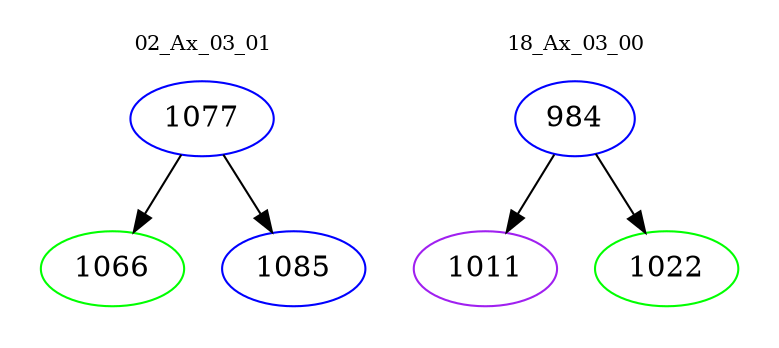 digraph{
subgraph cluster_0 {
color = white
label = "02_Ax_03_01";
fontsize=10;
T0_1077 [label="1077", color="blue"]
T0_1077 -> T0_1066 [color="black"]
T0_1066 [label="1066", color="green"]
T0_1077 -> T0_1085 [color="black"]
T0_1085 [label="1085", color="blue"]
}
subgraph cluster_1 {
color = white
label = "18_Ax_03_00";
fontsize=10;
T1_984 [label="984", color="blue"]
T1_984 -> T1_1011 [color="black"]
T1_1011 [label="1011", color="purple"]
T1_984 -> T1_1022 [color="black"]
T1_1022 [label="1022", color="green"]
}
}
